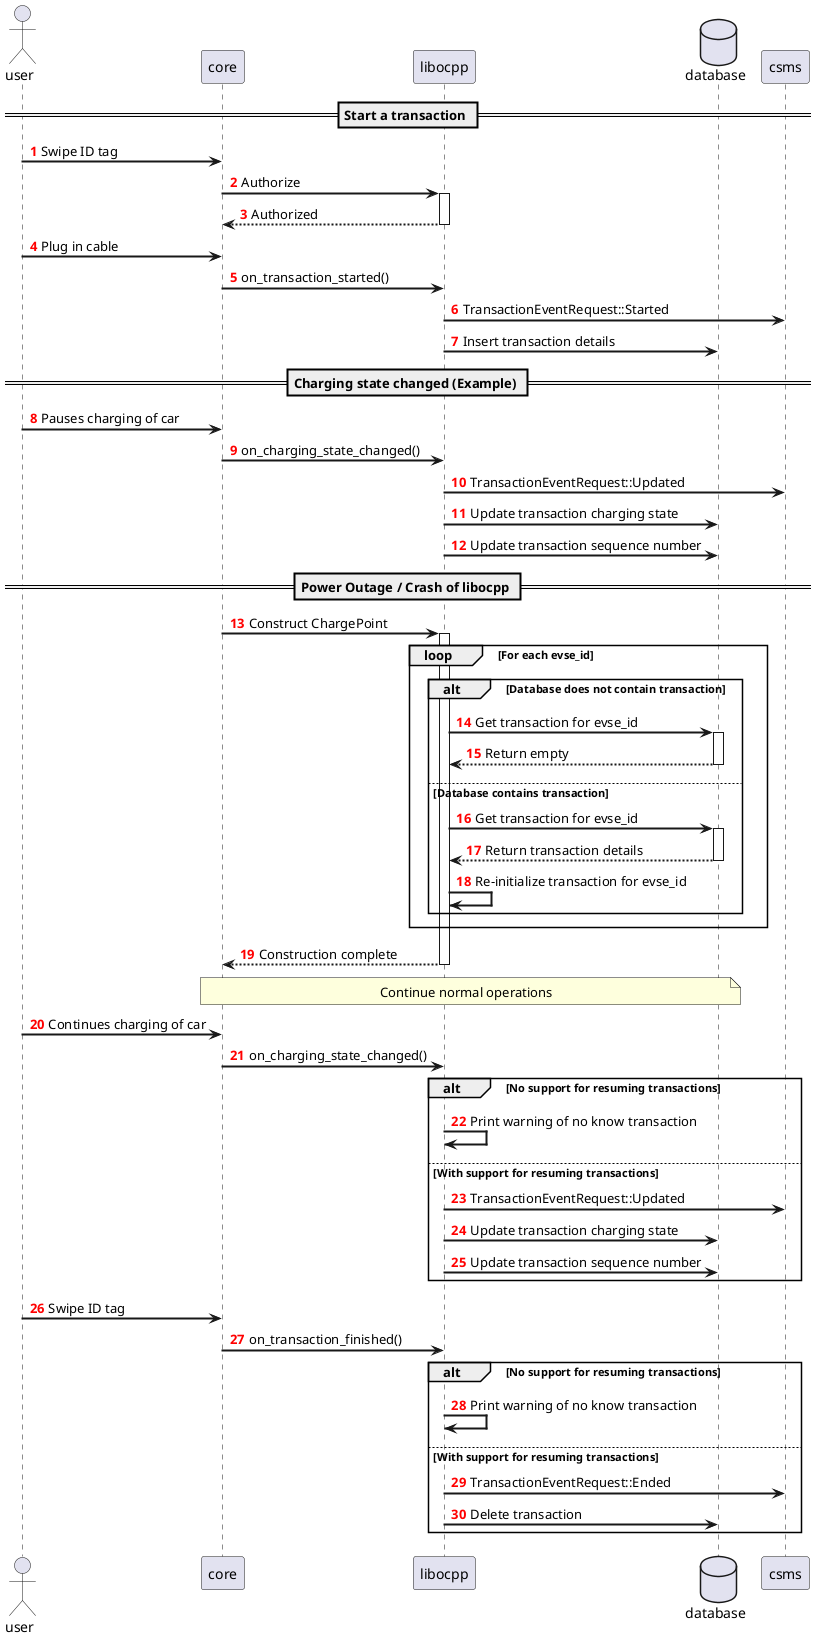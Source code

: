 @startuml
'https://plantuml.com/sequence-diagram
!pragma teoz true
actor user order 10
participant core order 20
participant libocpp order 30
database database order 40
participant csms order 50

autonumber "<b><font color=red>"
skinparam sequenceArrowThickness 2

== Start a transaction ==
user->core: Swipe ID tag
core->libocpp ++: Authorize
libocpp-->core --: Authorized
user->core: Plug in cable
core->libocpp: on_transaction_started()
libocpp->csms: TransactionEventRequest::Started
libocpp->database: Insert transaction details

== Charging state changed (Example) ==
user->core: Pauses charging of car
core->libocpp: on_charging_state_changed()
libocpp->csms: TransactionEventRequest::Updated
libocpp->database: Update transaction charging state
libocpp->database: Update transaction sequence number

== Power Outage / Crash of libocpp ==
core->libocpp ++ : Construct ChargePoint

loop For each evse_id
  alt Database does not contain transaction
  libocpp->database ++: Get transaction for evse_id
  database-->libocpp --: Return empty
  else Database contains transaction
  libocpp->database ++: Get transaction for evse_id
  database-->libocpp --: Return transaction details
  libocpp->libocpp: Re-initialize transaction for evse_id
  end
end

libocpp-->core -- : Construction complete


note over core,database: Continue normal operations

user->core: Continues charging of car
core->libocpp: on_charging_state_changed()

alt No support for resuming transactions

libocpp->libocpp: Print warning of no know transaction

else With support for resuming transactions

libocpp->csms: TransactionEventRequest::Updated
libocpp->database: Update transaction charging state
libocpp->database: Update transaction sequence number

end


user->core: Swipe ID tag
core->libocpp: on_transaction_finished()

alt No support for resuming transactions

libocpp->libocpp: Print warning of no know transaction

else With support for resuming transactions

libocpp->csms: TransactionEventRequest::Ended
libocpp->database: Delete transaction

end

@enduml